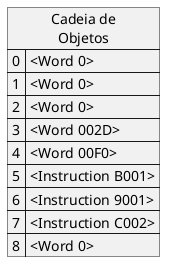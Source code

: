 @startuml mem_data
map "Cadeia de\nObjetos" as vect2 {
  0 => <Word 0>
  1 => <Word 0>
  2 => <Word 0>
  3 => <Word 002D>
  4 => <Word 00F0>
  5 => <Instruction B001>
  6 => <Instruction 9001>
  7 => <Instruction C002>
  8 => <Word 0>
}
@enduml